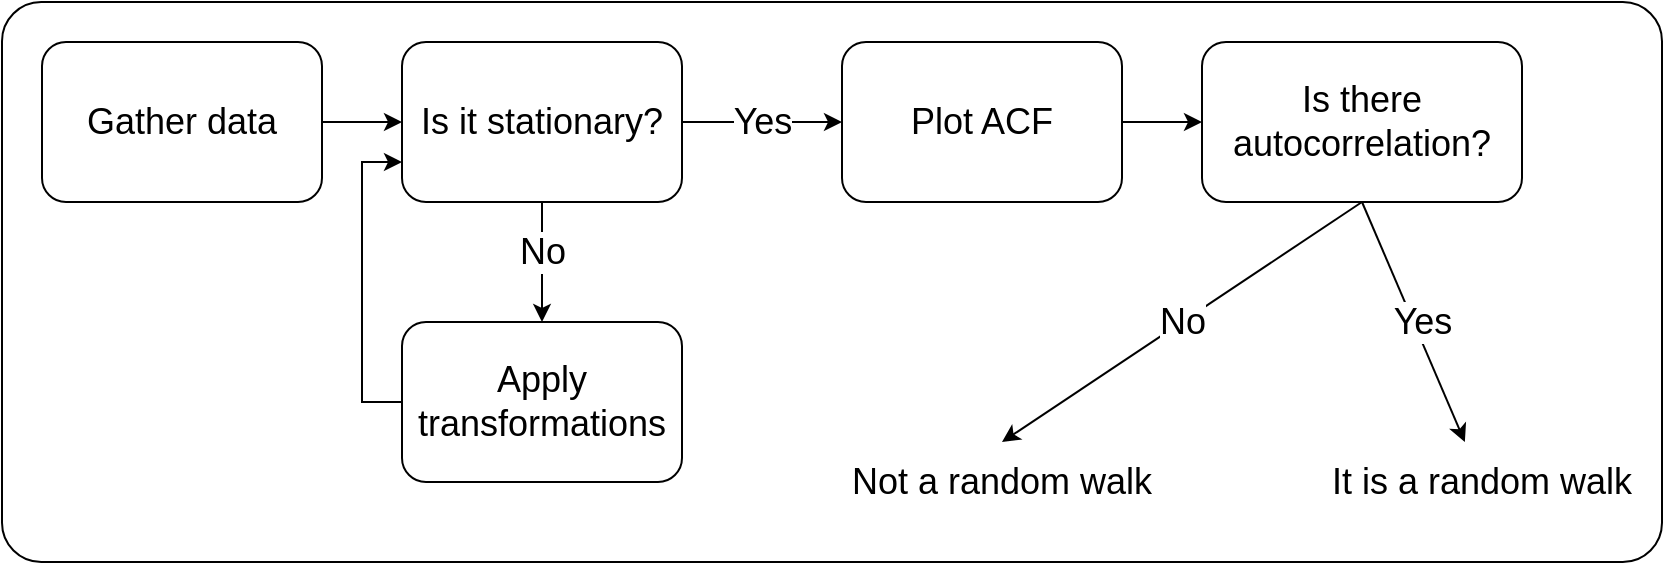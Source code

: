 <mxfile version="21.5.0" type="device">
  <diagram name="Page-1" id="Ak9YK5_zcOqBDPv9MUEP">
    <mxGraphModel dx="914" dy="945" grid="1" gridSize="10" guides="1" tooltips="1" connect="1" arrows="1" fold="1" page="1" pageScale="1" pageWidth="850" pageHeight="1100" math="0" shadow="0">
      <root>
        <mxCell id="0" />
        <mxCell id="1" parent="0" />
        <mxCell id="vSbOAeYHZavfsFfB_k8E-10" style="edgeStyle=orthogonalEdgeStyle;rounded=0;orthogonalLoop=1;jettySize=auto;html=1;exitX=1;exitY=0.5;exitDx=0;exitDy=0;entryX=0;entryY=0.5;entryDx=0;entryDy=0;" parent="1" source="vSbOAeYHZavfsFfB_k8E-1" target="vSbOAeYHZavfsFfB_k8E-2" edge="1">
          <mxGeometry relative="1" as="geometry" />
        </mxCell>
        <mxCell id="vSbOAeYHZavfsFfB_k8E-1" value="&lt;font style=&quot;font-size: 18px;&quot;&gt;Gather data&lt;/font&gt;" style="rounded=1;whiteSpace=wrap;html=1;" parent="1" vertex="1">
          <mxGeometry x="30" y="80" width="140" height="80" as="geometry" />
        </mxCell>
        <mxCell id="vSbOAeYHZavfsFfB_k8E-11" style="edgeStyle=orthogonalEdgeStyle;rounded=0;orthogonalLoop=1;jettySize=auto;html=1;exitX=1;exitY=0.5;exitDx=0;exitDy=0;entryX=0;entryY=0.5;entryDx=0;entryDy=0;spacing=12;" parent="1" source="vSbOAeYHZavfsFfB_k8E-2" target="vSbOAeYHZavfsFfB_k8E-4" edge="1">
          <mxGeometry relative="1" as="geometry">
            <Array as="points">
              <mxPoint x="430" y="120" />
              <mxPoint x="430" y="120" />
            </Array>
          </mxGeometry>
        </mxCell>
        <mxCell id="5ajm9E82aMMcOB_K5Kz2-1" value="&lt;font style=&quot;font-size: 18px;&quot;&gt;Yes&lt;/font&gt;" style="edgeLabel;html=1;align=center;verticalAlign=middle;resizable=0;points=[];spacing=3;spacingLeft=0;" vertex="1" connectable="0" parent="vSbOAeYHZavfsFfB_k8E-11">
          <mxGeometry x="-0.185" relative="1" as="geometry">
            <mxPoint x="7" as="offset" />
          </mxGeometry>
        </mxCell>
        <mxCell id="5ajm9E82aMMcOB_K5Kz2-3" style="edgeStyle=orthogonalEdgeStyle;rounded=0;orthogonalLoop=1;jettySize=auto;html=1;exitX=0.5;exitY=1;exitDx=0;exitDy=0;entryX=0.5;entryY=0;entryDx=0;entryDy=0;" edge="1" parent="1" source="vSbOAeYHZavfsFfB_k8E-2" target="5ajm9E82aMMcOB_K5Kz2-2">
          <mxGeometry relative="1" as="geometry" />
        </mxCell>
        <mxCell id="5ajm9E82aMMcOB_K5Kz2-4" value="&lt;font style=&quot;font-size: 18px;&quot;&gt;No&lt;/font&gt;" style="edgeLabel;html=1;align=center;verticalAlign=middle;resizable=0;points=[];" vertex="1" connectable="0" parent="5ajm9E82aMMcOB_K5Kz2-3">
          <mxGeometry x="-0.167" relative="1" as="geometry">
            <mxPoint as="offset" />
          </mxGeometry>
        </mxCell>
        <mxCell id="vSbOAeYHZavfsFfB_k8E-2" value="&lt;font style=&quot;font-size: 18px;&quot;&gt;Is it stationary?&lt;/font&gt;" style="rounded=1;whiteSpace=wrap;html=1;" parent="1" vertex="1">
          <mxGeometry x="210" y="80" width="140" height="80" as="geometry" />
        </mxCell>
        <mxCell id="5ajm9E82aMMcOB_K5Kz2-8" style="edgeStyle=orthogonalEdgeStyle;rounded=0;orthogonalLoop=1;jettySize=auto;html=1;exitX=1;exitY=0.5;exitDx=0;exitDy=0;entryX=0;entryY=0.5;entryDx=0;entryDy=0;" edge="1" parent="1" source="vSbOAeYHZavfsFfB_k8E-4" target="5ajm9E82aMMcOB_K5Kz2-6">
          <mxGeometry relative="1" as="geometry" />
        </mxCell>
        <mxCell id="vSbOAeYHZavfsFfB_k8E-4" value="&lt;font style=&quot;font-size: 18px;&quot;&gt;Plot ACF&lt;/font&gt;" style="rounded=1;whiteSpace=wrap;html=1;" parent="1" vertex="1">
          <mxGeometry x="430" y="80" width="140" height="80" as="geometry" />
        </mxCell>
        <mxCell id="5ajm9E82aMMcOB_K5Kz2-5" style="edgeStyle=orthogonalEdgeStyle;rounded=0;orthogonalLoop=1;jettySize=auto;html=1;exitX=0;exitY=0.5;exitDx=0;exitDy=0;entryX=0;entryY=0.75;entryDx=0;entryDy=0;" edge="1" parent="1" source="5ajm9E82aMMcOB_K5Kz2-2" target="vSbOAeYHZavfsFfB_k8E-2">
          <mxGeometry relative="1" as="geometry" />
        </mxCell>
        <mxCell id="5ajm9E82aMMcOB_K5Kz2-2" value="&lt;font style=&quot;font-size: 18px;&quot;&gt;Apply transformations&lt;/font&gt;" style="rounded=1;whiteSpace=wrap;html=1;" vertex="1" parent="1">
          <mxGeometry x="210" y="220" width="140" height="80" as="geometry" />
        </mxCell>
        <mxCell id="5ajm9E82aMMcOB_K5Kz2-11" value="&lt;font style=&quot;font-size: 18px;&quot;&gt;No&lt;/font&gt;" style="rounded=0;orthogonalLoop=1;jettySize=auto;html=1;exitX=0.5;exitY=1;exitDx=0;exitDy=0;entryX=0.5;entryY=0;entryDx=0;entryDy=0;" edge="1" parent="1" source="5ajm9E82aMMcOB_K5Kz2-6" target="5ajm9E82aMMcOB_K5Kz2-9">
          <mxGeometry relative="1" as="geometry" />
        </mxCell>
        <mxCell id="5ajm9E82aMMcOB_K5Kz2-12" style="rounded=0;orthogonalLoop=1;jettySize=auto;html=1;exitX=0.5;exitY=1;exitDx=0;exitDy=0;" edge="1" parent="1" source="5ajm9E82aMMcOB_K5Kz2-6" target="5ajm9E82aMMcOB_K5Kz2-10">
          <mxGeometry relative="1" as="geometry" />
        </mxCell>
        <mxCell id="5ajm9E82aMMcOB_K5Kz2-13" value="&lt;font style=&quot;font-size: 18px;&quot;&gt;Yes&lt;/font&gt;" style="edgeLabel;html=1;align=center;verticalAlign=middle;resizable=0;points=[];" vertex="1" connectable="0" parent="5ajm9E82aMMcOB_K5Kz2-12">
          <mxGeometry x="-0.277" y="-1" relative="1" as="geometry">
            <mxPoint x="12" y="16" as="offset" />
          </mxGeometry>
        </mxCell>
        <mxCell id="5ajm9E82aMMcOB_K5Kz2-6" value="&lt;font style=&quot;font-size: 18px;&quot;&gt;Is there autocorrelation?&lt;/font&gt;" style="rounded=1;whiteSpace=wrap;html=1;" vertex="1" parent="1">
          <mxGeometry x="610" y="80" width="160" height="80" as="geometry" />
        </mxCell>
        <mxCell id="5ajm9E82aMMcOB_K5Kz2-9" value="&lt;font style=&quot;font-size: 18px;&quot;&gt;Not a random walk&lt;/font&gt;" style="text;html=1;strokeColor=none;fillColor=none;align=center;verticalAlign=middle;whiteSpace=wrap;rounded=0;" vertex="1" parent="1">
          <mxGeometry x="430" y="280" width="160" height="40" as="geometry" />
        </mxCell>
        <mxCell id="5ajm9E82aMMcOB_K5Kz2-10" value="&lt;font style=&quot;font-size: 18px;&quot;&gt;It is a random walk&lt;/font&gt;" style="text;html=1;strokeColor=none;fillColor=none;align=center;verticalAlign=middle;whiteSpace=wrap;rounded=0;" vertex="1" parent="1">
          <mxGeometry x="670" y="280" width="160" height="40" as="geometry" />
        </mxCell>
        <mxCell id="5ajm9E82aMMcOB_K5Kz2-14" value="" style="rounded=1;whiteSpace=wrap;html=1;fillColor=none;arcSize=7;" vertex="1" parent="1">
          <mxGeometry x="10" y="60" width="830" height="280" as="geometry" />
        </mxCell>
      </root>
    </mxGraphModel>
  </diagram>
</mxfile>
